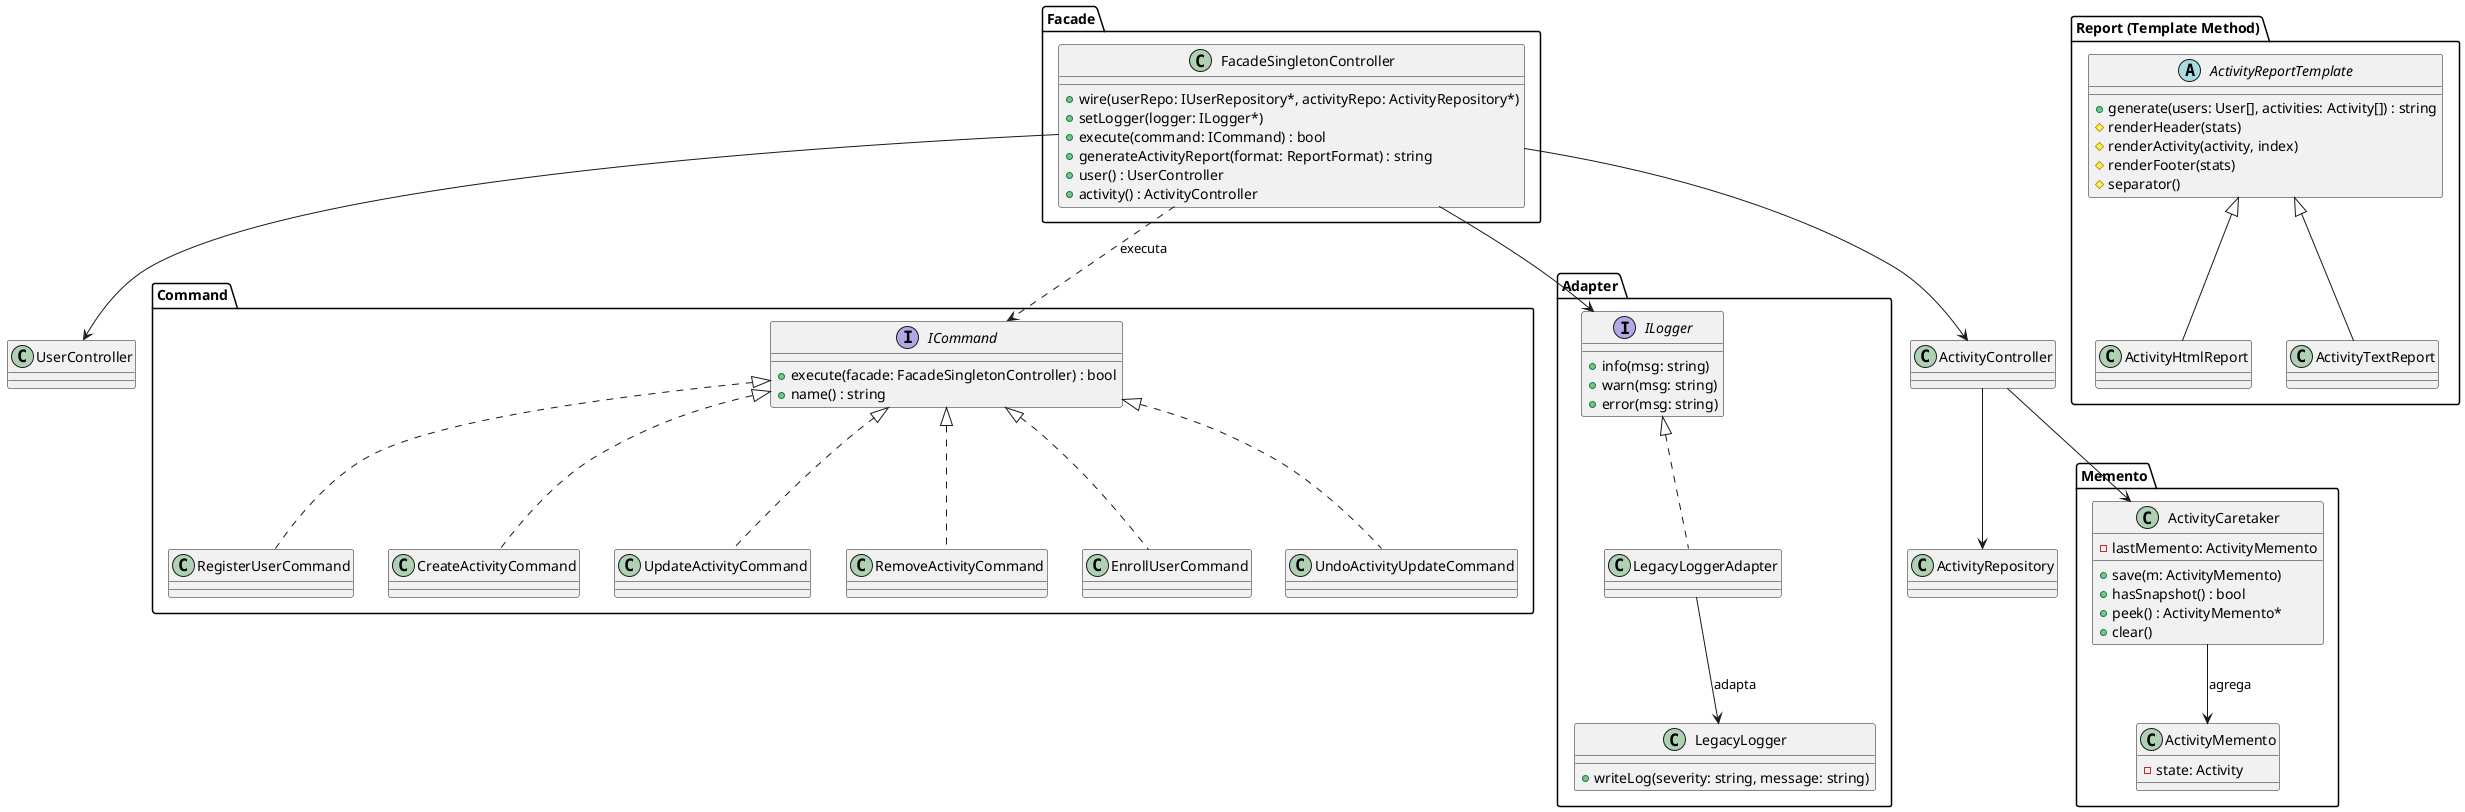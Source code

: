 @startuml

package "Command" {
    interface ICommand {
        +execute(facade: FacadeSingletonController) : bool
        +name() : string
    }

    class RegisterUserCommand
    class CreateActivityCommand
    class UpdateActivityCommand
    class RemoveActivityCommand
    class EnrollUserCommand
    class UndoActivityUpdateCommand

    ICommand <|.. RegisterUserCommand
    ICommand <|.. CreateActivityCommand
    ICommand <|.. UpdateActivityCommand
    ICommand <|.. RemoveActivityCommand
    ICommand <|.. EnrollUserCommand
    ICommand <|.. UndoActivityUpdateCommand
}

package "Facade" {
    class FacadeSingletonController {
        +wire(userRepo: IUserRepository*, activityRepo: ActivityRepository*)
        +setLogger(logger: ILogger*)
        +execute(command: ICommand) : bool
        +generateActivityReport(format: ReportFormat) : string
        +user() : UserController
        +activity() : ActivityController
    }
}

package "Memento" {
    class ActivityMemento {
        -state: Activity
    }
    class ActivityCaretaker {
        -lastMemento: ActivityMemento
        +save(m: ActivityMemento)
        +hasSnapshot() : bool
        +peek() : ActivityMemento*
        +clear()
    }
    ActivityCaretaker --> ActivityMemento : agrega
}

package "Report (Template Method)" {
    abstract class ActivityReportTemplate {
        +generate(users: User[], activities: Activity[]) : string
        #renderHeader(stats)
        #renderActivity(activity, index)
        #renderFooter(stats)
        #separator()
    }
    class ActivityHtmlReport
    class ActivityTextReport
    ActivityReportTemplate <|-- ActivityHtmlReport
    ActivityReportTemplate <|-- ActivityTextReport
}

package "Adapter" {
    interface ILogger {
        +info(msg: string)
        +warn(msg: string)
        +error(msg: string)
    }
    class LegacyLogger {
        +writeLog(severity: string, message: string)
    }
    class LegacyLoggerAdapter
    ILogger <|.. LegacyLoggerAdapter
    LegacyLoggerAdapter --> LegacyLogger : adapta
}

FacadeSingletonController --> UserController
FacadeSingletonController --> ActivityController
ActivityController --> ActivityRepository
ActivityController --> ActivityCaretaker
FacadeSingletonController --> ILogger
FacadeSingletonController ..> ICommand : executa

@enduml
